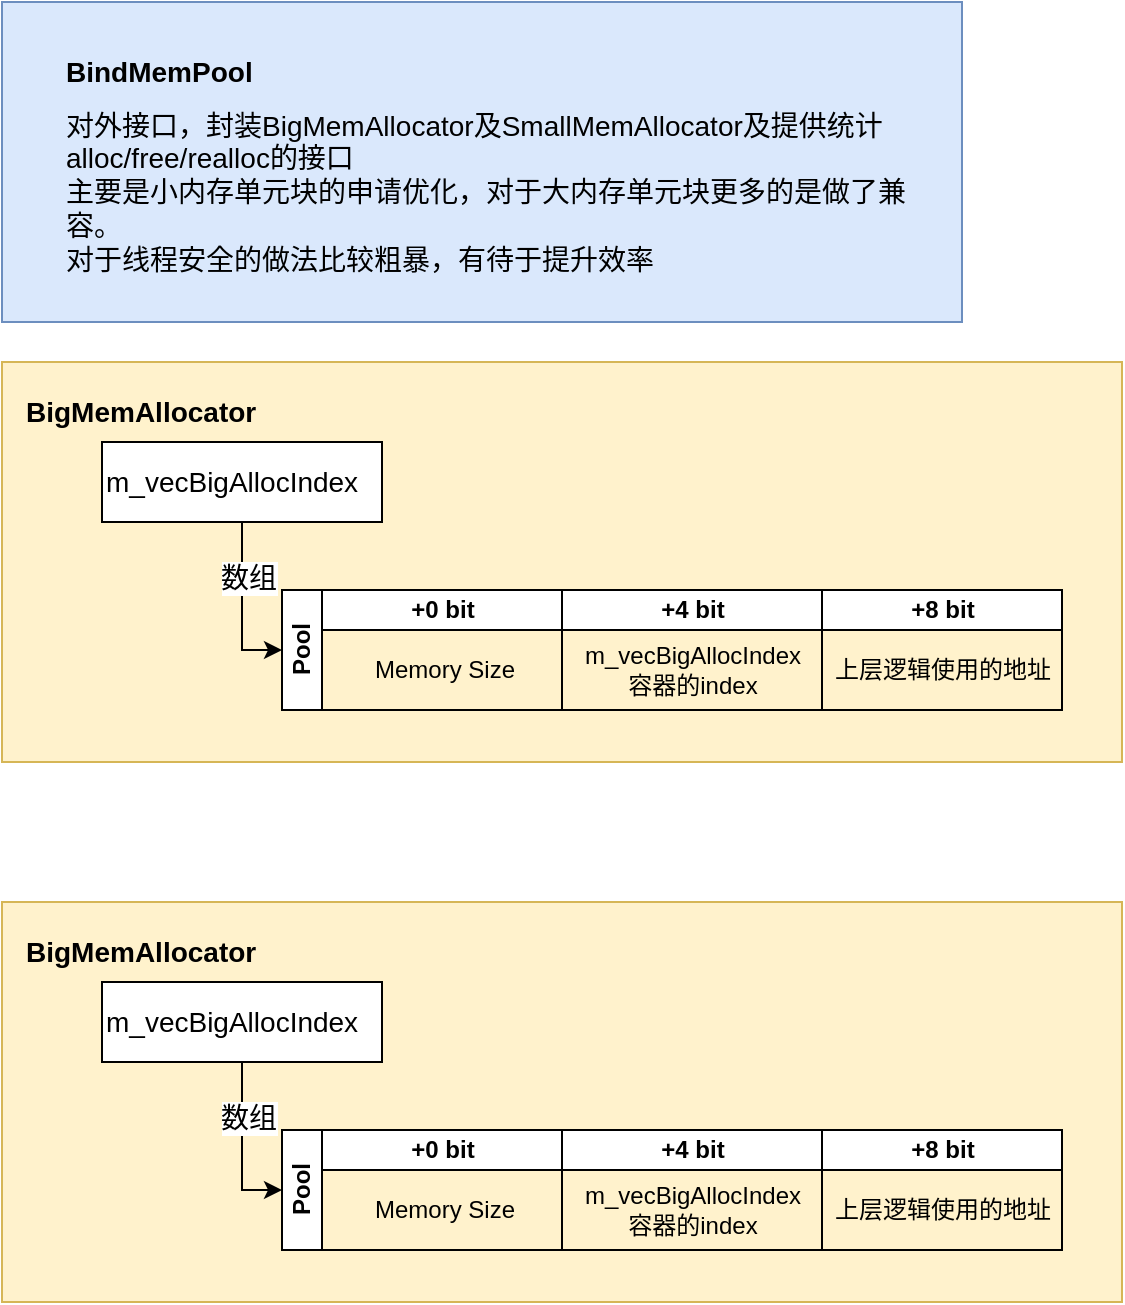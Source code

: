 <mxfile version="12.4.2" type="github" pages="1">
  <diagram id="X1JWmDco7V7aQGfYqFeC" name="第 1 页">
    <mxGraphModel dx="1422" dy="762" grid="1" gridSize="10" guides="1" tooltips="1" connect="1" arrows="1" fold="1" page="1" pageScale="1" pageWidth="827" pageHeight="1169" math="0" shadow="0">
      <root>
        <mxCell id="0"/>
        <mxCell id="1" parent="0"/>
        <mxCell id="mT6Vso_sqhVSDmdvRBr--15" value="" style="rounded=0;whiteSpace=wrap;html=1;align=center;fillColor=#fff2cc;strokeColor=#d6b656;" parent="1" vertex="1">
          <mxGeometry x="110" y="240" width="560" height="200" as="geometry"/>
        </mxCell>
        <mxCell id="mT6Vso_sqhVSDmdvRBr--6" value="Pool" style="swimlane;html=1;childLayout=stackLayout;resizeParent=1;resizeParentMax=0;startSize=20;horizontal=0;horizontalStack=1;align=center;fontStyle=1" parent="1" vertex="1">
          <mxGeometry x="250" y="354" width="390" height="60" as="geometry"/>
        </mxCell>
        <mxCell id="mT6Vso_sqhVSDmdvRBr--7" value="+0 bit" style="swimlane;html=1;startSize=20;" parent="mT6Vso_sqhVSDmdvRBr--6" vertex="1">
          <mxGeometry x="20" width="120" height="60" as="geometry"/>
        </mxCell>
        <mxCell id="mT6Vso_sqhVSDmdvRBr--11" value="Memory Size" style="text;html=1;align=center;verticalAlign=middle;resizable=0;points=[];;autosize=1;" parent="mT6Vso_sqhVSDmdvRBr--7" vertex="1">
          <mxGeometry x="16" y="30" width="90" height="20" as="geometry"/>
        </mxCell>
        <mxCell id="mT6Vso_sqhVSDmdvRBr--8" value="+4 bit" style="swimlane;html=1;startSize=20;" parent="mT6Vso_sqhVSDmdvRBr--6" vertex="1">
          <mxGeometry x="140" width="130" height="60" as="geometry"/>
        </mxCell>
        <mxCell id="mT6Vso_sqhVSDmdvRBr--12" value="m_vecBigAllocIndex &lt;br&gt;容器的index" style="text;html=1;align=center;verticalAlign=middle;resizable=0;points=[];;autosize=1;" parent="mT6Vso_sqhVSDmdvRBr--8" vertex="1">
          <mxGeometry y="25" width="130" height="30" as="geometry"/>
        </mxCell>
        <mxCell id="mT6Vso_sqhVSDmdvRBr--9" value="+8 bit" style="swimlane;html=1;startSize=20;" parent="mT6Vso_sqhVSDmdvRBr--6" vertex="1">
          <mxGeometry x="270" width="120" height="60" as="geometry"/>
        </mxCell>
        <mxCell id="mT6Vso_sqhVSDmdvRBr--14" value="上层逻辑使用的地址" style="text;html=1;align=center;verticalAlign=middle;resizable=0;points=[];;autosize=1;" parent="mT6Vso_sqhVSDmdvRBr--9" vertex="1">
          <mxGeometry y="30" width="120" height="20" as="geometry"/>
        </mxCell>
        <mxCell id="mT6Vso_sqhVSDmdvRBr--17" value="BigMemAllocator" style="text;html=1;strokeColor=none;fillColor=none;align=left;verticalAlign=middle;whiteSpace=wrap;rounded=0;fontStyle=1;fontSize=14;" parent="1" vertex="1">
          <mxGeometry x="120" y="250" width="130" height="30" as="geometry"/>
        </mxCell>
        <mxCell id="mT6Vso_sqhVSDmdvRBr--26" value="" style="edgeStyle=orthogonalEdgeStyle;rounded=0;orthogonalLoop=1;jettySize=auto;html=1;fontSize=14;entryX=0;entryY=0.5;entryDx=0;entryDy=0;" parent="1" source="mT6Vso_sqhVSDmdvRBr--18" target="mT6Vso_sqhVSDmdvRBr--6" edge="1">
          <mxGeometry relative="1" as="geometry"/>
        </mxCell>
        <mxCell id="mT6Vso_sqhVSDmdvRBr--27" value="数组" style="text;html=1;align=center;verticalAlign=middle;resizable=0;points=[];;labelBackgroundColor=#ffffff;fontSize=14;" parent="mT6Vso_sqhVSDmdvRBr--26" vertex="1" connectable="0">
          <mxGeometry x="-0.35" y="3" relative="1" as="geometry">
            <mxPoint as="offset"/>
          </mxGeometry>
        </mxCell>
        <mxCell id="mT6Vso_sqhVSDmdvRBr--18" value="m_vecBigAllocIndex" style="rounded=0;whiteSpace=wrap;html=1;fontSize=14;align=left;" parent="1" vertex="1">
          <mxGeometry x="160" y="280" width="140" height="40" as="geometry"/>
        </mxCell>
        <mxCell id="0ZVS2XXFW-gt5it1XFPR-1" value="" style="rounded=0;whiteSpace=wrap;html=1;fontSize=14;align=left;fillColor=#dae8fc;strokeColor=#6c8ebf;" vertex="1" parent="1">
          <mxGeometry x="110" y="60" width="480" height="160" as="geometry"/>
        </mxCell>
        <mxCell id="0ZVS2XXFW-gt5it1XFPR-5" value="&lt;span style=&quot;text-align: center;&quot;&gt;BindMemPool&lt;/span&gt;" style="text;html=1;strokeColor=none;fillColor=none;align=left;verticalAlign=middle;whiteSpace=wrap;rounded=0;fontStyle=1;fontSize=14;" vertex="1" parent="1">
          <mxGeometry x="140" y="80" width="130" height="30" as="geometry"/>
        </mxCell>
        <mxCell id="0ZVS2XXFW-gt5it1XFPR-6" value="对外接口，封装BigMemAllocator及SmallMemAllocator及提供统计alloc/free/realloc的接口&lt;br&gt;主要是小内存单元块的申请优化，对于大内存单元块更多的是做了兼容。&lt;br&gt;对于线程安全的做法比较粗暴，有待于提升效率" style="text;html=1;strokeColor=none;fillColor=none;align=left;verticalAlign=middle;whiteSpace=wrap;rounded=0;fontSize=14;" vertex="1" parent="1">
          <mxGeometry x="140" y="110" width="430" height="90" as="geometry"/>
        </mxCell>
        <mxCell id="0ZVS2XXFW-gt5it1XFPR-8" value="" style="rounded=0;whiteSpace=wrap;html=1;align=center;fillColor=#fff2cc;strokeColor=#d6b656;" vertex="1" parent="1">
          <mxGeometry x="110" y="510" width="560" height="200" as="geometry"/>
        </mxCell>
        <mxCell id="0ZVS2XXFW-gt5it1XFPR-9" value="Pool" style="swimlane;html=1;childLayout=stackLayout;resizeParent=1;resizeParentMax=0;startSize=20;horizontal=0;horizontalStack=1;align=center;fontStyle=1" vertex="1" parent="1">
          <mxGeometry x="250" y="624" width="390" height="60" as="geometry"/>
        </mxCell>
        <mxCell id="0ZVS2XXFW-gt5it1XFPR-10" value="+0 bit" style="swimlane;html=1;startSize=20;" vertex="1" parent="0ZVS2XXFW-gt5it1XFPR-9">
          <mxGeometry x="20" width="120" height="60" as="geometry"/>
        </mxCell>
        <mxCell id="0ZVS2XXFW-gt5it1XFPR-11" value="Memory Size" style="text;html=1;align=center;verticalAlign=middle;resizable=0;points=[];;autosize=1;" vertex="1" parent="0ZVS2XXFW-gt5it1XFPR-10">
          <mxGeometry x="16" y="30" width="90" height="20" as="geometry"/>
        </mxCell>
        <mxCell id="0ZVS2XXFW-gt5it1XFPR-12" value="+4 bit" style="swimlane;html=1;startSize=20;" vertex="1" parent="0ZVS2XXFW-gt5it1XFPR-9">
          <mxGeometry x="140" width="130" height="60" as="geometry"/>
        </mxCell>
        <mxCell id="0ZVS2XXFW-gt5it1XFPR-13" value="m_vecBigAllocIndex &lt;br&gt;容器的index" style="text;html=1;align=center;verticalAlign=middle;resizable=0;points=[];;autosize=1;" vertex="1" parent="0ZVS2XXFW-gt5it1XFPR-12">
          <mxGeometry y="25" width="130" height="30" as="geometry"/>
        </mxCell>
        <mxCell id="0ZVS2XXFW-gt5it1XFPR-14" value="+8 bit" style="swimlane;html=1;startSize=20;" vertex="1" parent="0ZVS2XXFW-gt5it1XFPR-9">
          <mxGeometry x="270" width="120" height="60" as="geometry"/>
        </mxCell>
        <mxCell id="0ZVS2XXFW-gt5it1XFPR-15" value="上层逻辑使用的地址" style="text;html=1;align=center;verticalAlign=middle;resizable=0;points=[];;autosize=1;" vertex="1" parent="0ZVS2XXFW-gt5it1XFPR-14">
          <mxGeometry y="30" width="120" height="20" as="geometry"/>
        </mxCell>
        <mxCell id="0ZVS2XXFW-gt5it1XFPR-16" value="BigMemAllocator" style="text;html=1;strokeColor=none;fillColor=none;align=left;verticalAlign=middle;whiteSpace=wrap;rounded=0;fontStyle=1;fontSize=14;" vertex="1" parent="1">
          <mxGeometry x="120" y="520" width="130" height="30" as="geometry"/>
        </mxCell>
        <mxCell id="0ZVS2XXFW-gt5it1XFPR-17" value="" style="edgeStyle=orthogonalEdgeStyle;rounded=0;orthogonalLoop=1;jettySize=auto;html=1;fontSize=14;entryX=0;entryY=0.5;entryDx=0;entryDy=0;" edge="1" source="0ZVS2XXFW-gt5it1XFPR-19" target="0ZVS2XXFW-gt5it1XFPR-9" parent="1">
          <mxGeometry relative="1" as="geometry"/>
        </mxCell>
        <mxCell id="0ZVS2XXFW-gt5it1XFPR-18" value="数组" style="text;html=1;align=center;verticalAlign=middle;resizable=0;points=[];;labelBackgroundColor=#ffffff;fontSize=14;" vertex="1" connectable="0" parent="0ZVS2XXFW-gt5it1XFPR-17">
          <mxGeometry x="-0.35" y="3" relative="1" as="geometry">
            <mxPoint as="offset"/>
          </mxGeometry>
        </mxCell>
        <mxCell id="0ZVS2XXFW-gt5it1XFPR-19" value="m_vecBigAllocIndex" style="rounded=0;whiteSpace=wrap;html=1;fontSize=14;align=left;" vertex="1" parent="1">
          <mxGeometry x="160" y="550" width="140" height="40" as="geometry"/>
        </mxCell>
      </root>
    </mxGraphModel>
  </diagram>
</mxfile>
